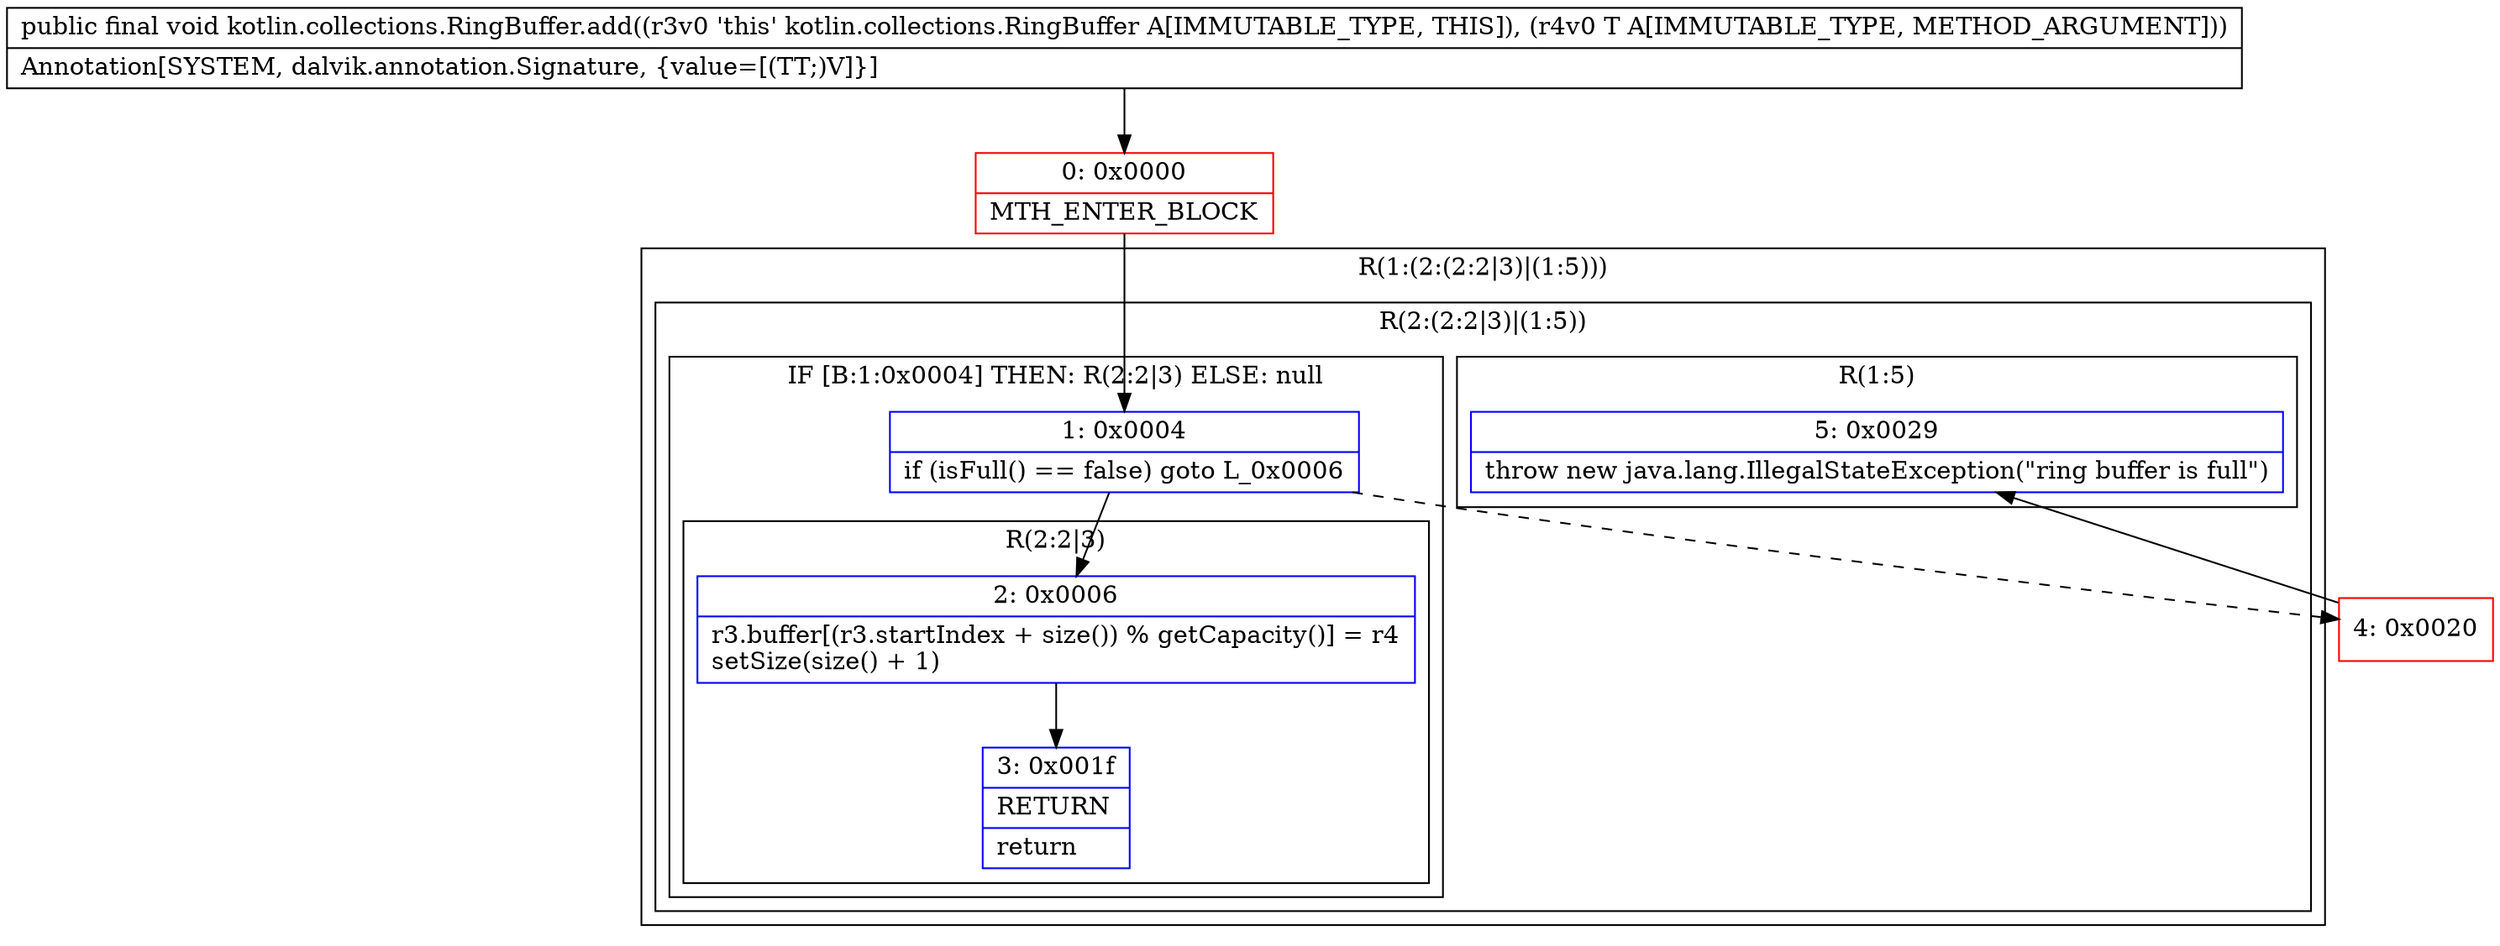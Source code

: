 digraph "CFG forkotlin.collections.RingBuffer.add(Ljava\/lang\/Object;)V" {
subgraph cluster_Region_817306001 {
label = "R(1:(2:(2:2|3)|(1:5)))";
node [shape=record,color=blue];
subgraph cluster_Region_276803569 {
label = "R(2:(2:2|3)|(1:5))";
node [shape=record,color=blue];
subgraph cluster_IfRegion_415430742 {
label = "IF [B:1:0x0004] THEN: R(2:2|3) ELSE: null";
node [shape=record,color=blue];
Node_1 [shape=record,label="{1\:\ 0x0004|if (isFull() == false) goto L_0x0006\l}"];
subgraph cluster_Region_1015092200 {
label = "R(2:2|3)";
node [shape=record,color=blue];
Node_2 [shape=record,label="{2\:\ 0x0006|r3.buffer[(r3.startIndex + size()) % getCapacity()] = r4\lsetSize(size() + 1)\l}"];
Node_3 [shape=record,label="{3\:\ 0x001f|RETURN\l|return\l}"];
}
}
subgraph cluster_Region_888340088 {
label = "R(1:5)";
node [shape=record,color=blue];
Node_5 [shape=record,label="{5\:\ 0x0029|throw new java.lang.IllegalStateException(\"ring buffer is full\")\l}"];
}
}
}
Node_0 [shape=record,color=red,label="{0\:\ 0x0000|MTH_ENTER_BLOCK\l}"];
Node_4 [shape=record,color=red,label="{4\:\ 0x0020}"];
MethodNode[shape=record,label="{public final void kotlin.collections.RingBuffer.add((r3v0 'this' kotlin.collections.RingBuffer A[IMMUTABLE_TYPE, THIS]), (r4v0 T A[IMMUTABLE_TYPE, METHOD_ARGUMENT]))  | Annotation[SYSTEM, dalvik.annotation.Signature, \{value=[(TT;)V]\}]\l}"];
MethodNode -> Node_0;
Node_1 -> Node_2;
Node_1 -> Node_4[style=dashed];
Node_2 -> Node_3;
Node_0 -> Node_1;
Node_4 -> Node_5;
}

